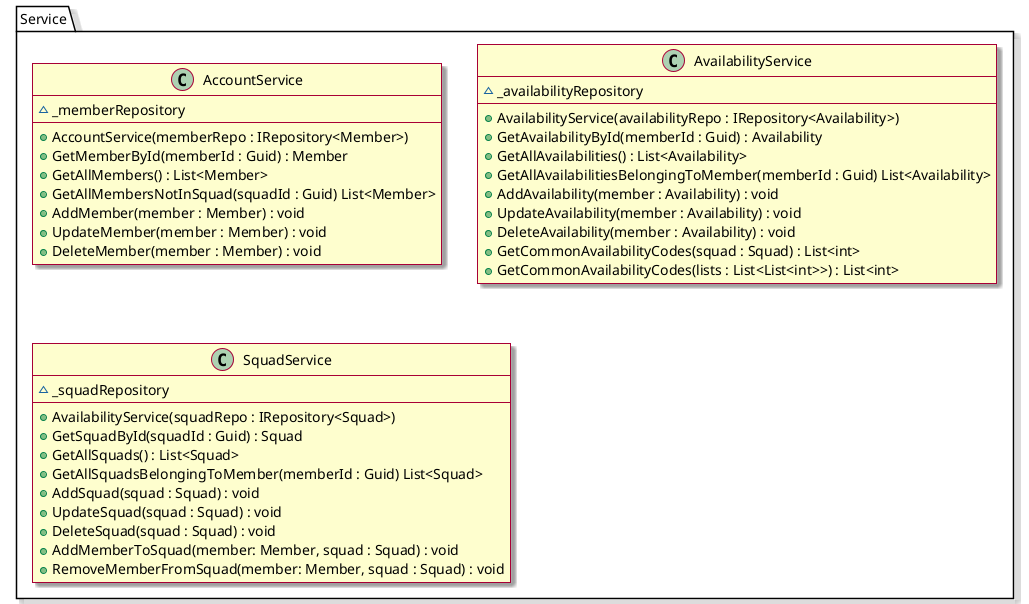 @startuml ServiceClassDiagram

skin rose

class Service.AccountService {
    ~_memberRepository
    +AccountService(memberRepo : IRepository<Member>)
    +GetMemberById(memberId : Guid) : Member
    +GetAllMembers() : List<Member>
    +GetAllMembersNotInSquad(squadId : Guid) List<Member>
    +AddMember(member : Member) : void
    +UpdateMember(member : Member) : void
    +DeleteMember(member : Member) : void
}

class Service.AvailabilityService {
    ~_availabilityRepository
    +AvailabilityService(availabilityRepo : IRepository<Availability>)
    +GetAvailabilityById(memberId : Guid) : Availability
    +GetAllAvailabilities() : List<Availability>
    +GetAllAvailabilitiesBelongingToMember(memberId : Guid) List<Availability>
    +AddAvailability(member : Availability) : void
    +UpdateAvailability(member : Availability) : void
    +DeleteAvailability(member : Availability) : void
    +GetCommonAvailabilityCodes(squad : Squad) : List<int>
    +GetCommonAvailabilityCodes(lists : List<List<int>>) : List<int>
}

class Service.SquadService {
    ~_squadRepository
    +AvailabilityService(squadRepo : IRepository<Squad>)
    +GetSquadById(squadId : Guid) : Squad
    +GetAllSquads() : List<Squad>
    +GetAllSquadsBelongingToMember(memberId : Guid) List<Squad>
    +AddSquad(squad : Squad) : void
    +UpdateSquad(squad : Squad) : void
    +DeleteSquad(squad : Squad) : void
    +AddMemberToSquad(member: Member, squad : Squad) : void
    +RemoveMemberFromSquad(member: Member, squad : Squad) : void
}

@enduml